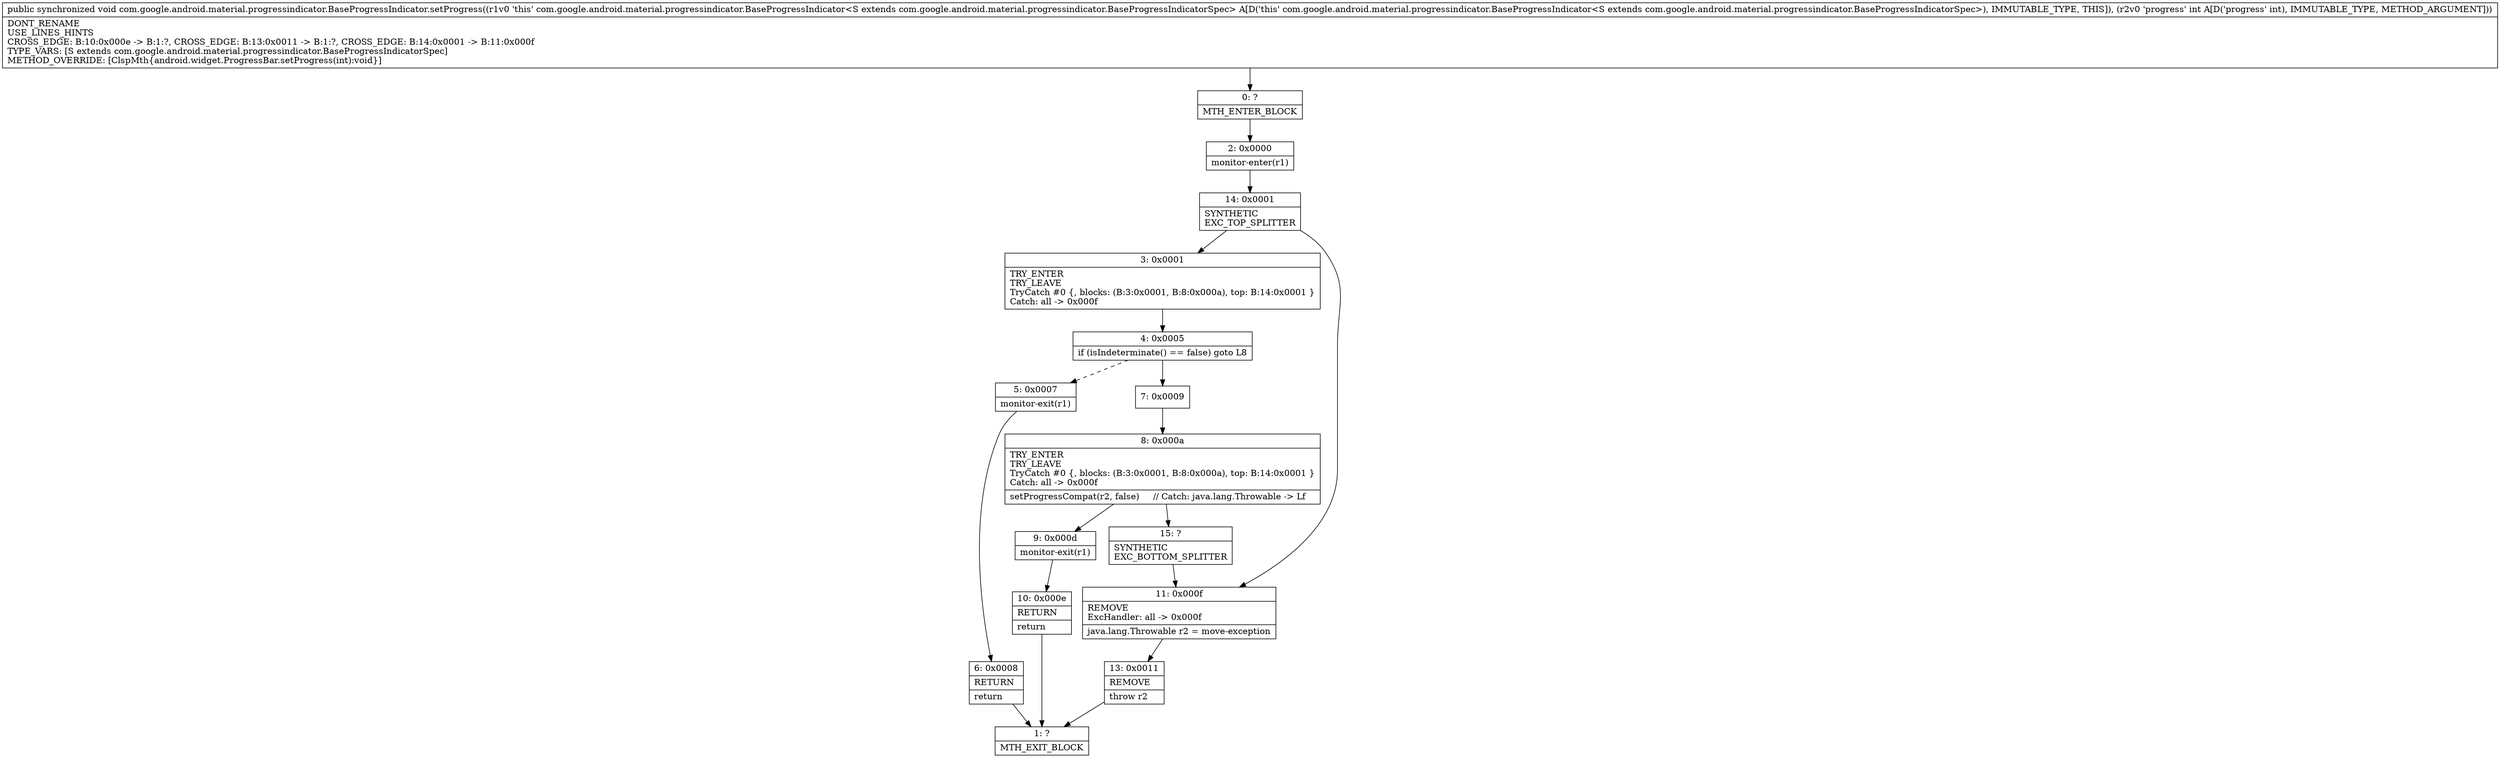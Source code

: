 digraph "CFG forcom.google.android.material.progressindicator.BaseProgressIndicator.setProgress(I)V" {
Node_0 [shape=record,label="{0\:\ ?|MTH_ENTER_BLOCK\l}"];
Node_2 [shape=record,label="{2\:\ 0x0000|monitor\-enter(r1)\l}"];
Node_14 [shape=record,label="{14\:\ 0x0001|SYNTHETIC\lEXC_TOP_SPLITTER\l}"];
Node_3 [shape=record,label="{3\:\ 0x0001|TRY_ENTER\lTRY_LEAVE\lTryCatch #0 \{, blocks: (B:3:0x0001, B:8:0x000a), top: B:14:0x0001 \}\lCatch: all \-\> 0x000f\l}"];
Node_4 [shape=record,label="{4\:\ 0x0005|if (isIndeterminate() == false) goto L8\l}"];
Node_5 [shape=record,label="{5\:\ 0x0007|monitor\-exit(r1)\l}"];
Node_6 [shape=record,label="{6\:\ 0x0008|RETURN\l|return\l}"];
Node_1 [shape=record,label="{1\:\ ?|MTH_EXIT_BLOCK\l}"];
Node_7 [shape=record,label="{7\:\ 0x0009}"];
Node_8 [shape=record,label="{8\:\ 0x000a|TRY_ENTER\lTRY_LEAVE\lTryCatch #0 \{, blocks: (B:3:0x0001, B:8:0x000a), top: B:14:0x0001 \}\lCatch: all \-\> 0x000f\l|setProgressCompat(r2, false)     \/\/ Catch: java.lang.Throwable \-\> Lf\l}"];
Node_9 [shape=record,label="{9\:\ 0x000d|monitor\-exit(r1)\l}"];
Node_10 [shape=record,label="{10\:\ 0x000e|RETURN\l|return\l}"];
Node_15 [shape=record,label="{15\:\ ?|SYNTHETIC\lEXC_BOTTOM_SPLITTER\l}"];
Node_11 [shape=record,label="{11\:\ 0x000f|REMOVE\lExcHandler: all \-\> 0x000f\l|java.lang.Throwable r2 = move\-exception\l}"];
Node_13 [shape=record,label="{13\:\ 0x0011|REMOVE\l|throw r2\l}"];
MethodNode[shape=record,label="{public synchronized void com.google.android.material.progressindicator.BaseProgressIndicator.setProgress((r1v0 'this' com.google.android.material.progressindicator.BaseProgressIndicator\<S extends com.google.android.material.progressindicator.BaseProgressIndicatorSpec\> A[D('this' com.google.android.material.progressindicator.BaseProgressIndicator\<S extends com.google.android.material.progressindicator.BaseProgressIndicatorSpec\>), IMMUTABLE_TYPE, THIS]), (r2v0 'progress' int A[D('progress' int), IMMUTABLE_TYPE, METHOD_ARGUMENT]))  | DONT_RENAME\lUSE_LINES_HINTS\lCROSS_EDGE: B:10:0x000e \-\> B:1:?, CROSS_EDGE: B:13:0x0011 \-\> B:1:?, CROSS_EDGE: B:14:0x0001 \-\> B:11:0x000f\lTYPE_VARS: [S extends com.google.android.material.progressindicator.BaseProgressIndicatorSpec]\lMETHOD_OVERRIDE: [ClspMth\{android.widget.ProgressBar.setProgress(int):void\}]\l}"];
MethodNode -> Node_0;Node_0 -> Node_2;
Node_2 -> Node_14;
Node_14 -> Node_3;
Node_14 -> Node_11;
Node_3 -> Node_4;
Node_4 -> Node_5[style=dashed];
Node_4 -> Node_7;
Node_5 -> Node_6;
Node_6 -> Node_1;
Node_7 -> Node_8;
Node_8 -> Node_9;
Node_8 -> Node_15;
Node_9 -> Node_10;
Node_10 -> Node_1;
Node_15 -> Node_11;
Node_11 -> Node_13;
Node_13 -> Node_1;
}

